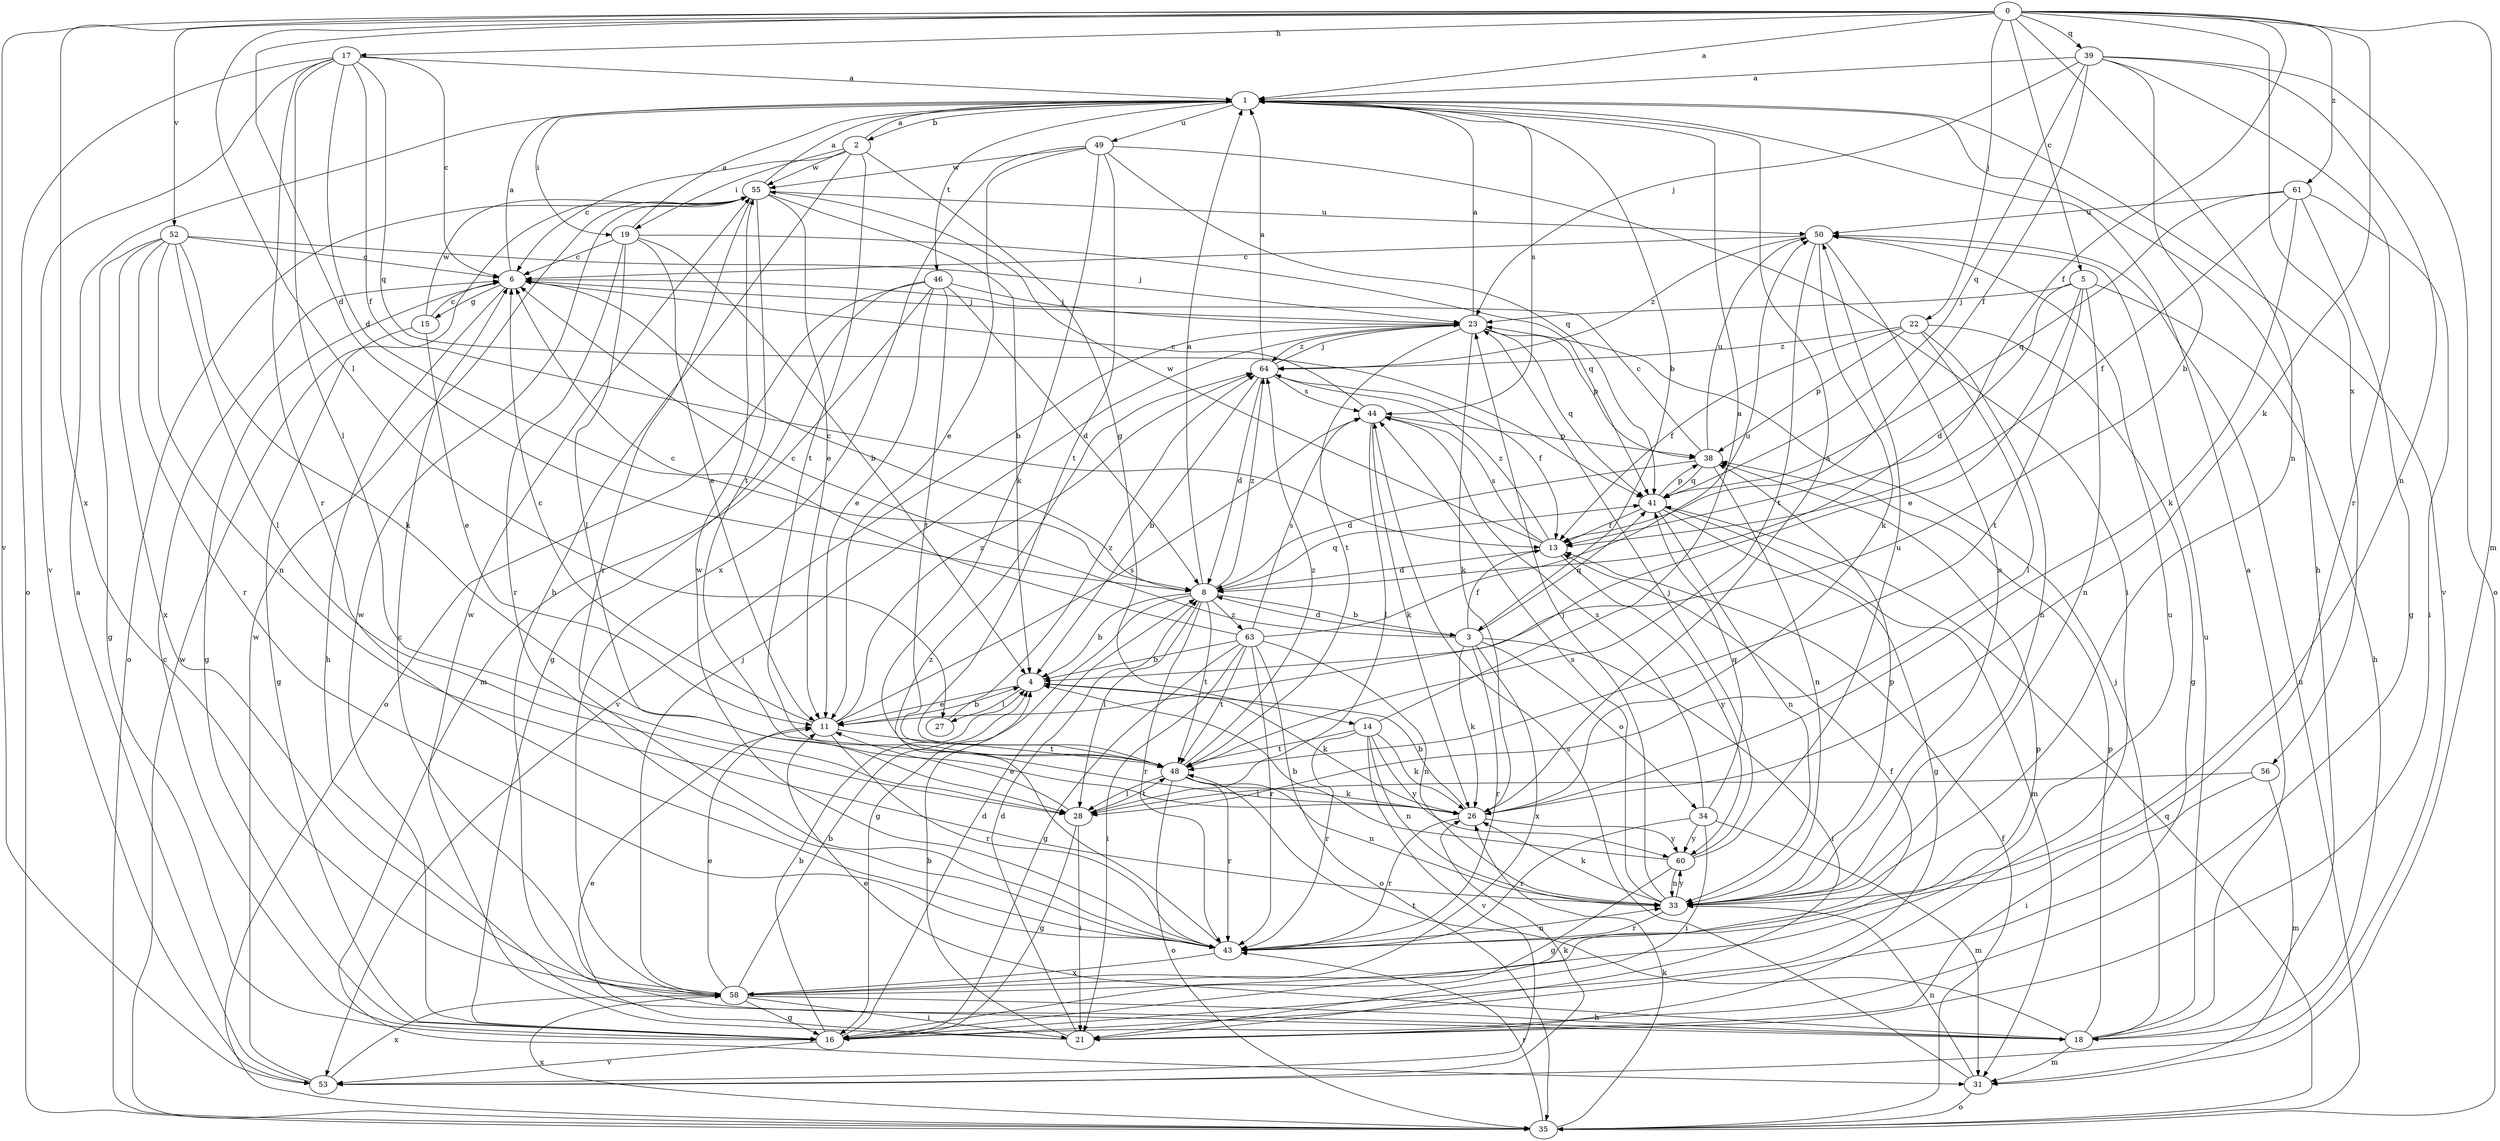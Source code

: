 strict digraph  {
0;
1;
2;
3;
4;
5;
6;
8;
11;
13;
14;
15;
16;
17;
18;
19;
21;
22;
23;
26;
27;
28;
31;
33;
34;
35;
38;
39;
41;
43;
44;
46;
48;
49;
50;
52;
53;
55;
56;
58;
60;
61;
63;
64;
0 -> 1  [label=a];
0 -> 5  [label=c];
0 -> 8  [label=d];
0 -> 13  [label=f];
0 -> 17  [label=h];
0 -> 22  [label=j];
0 -> 26  [label=k];
0 -> 27  [label=l];
0 -> 31  [label=m];
0 -> 33  [label=n];
0 -> 39  [label=q];
0 -> 52  [label=v];
0 -> 53  [label=v];
0 -> 56  [label=x];
0 -> 58  [label=x];
0 -> 61  [label=z];
1 -> 2  [label=b];
1 -> 3  [label=b];
1 -> 18  [label=h];
1 -> 19  [label=i];
1 -> 44  [label=s];
1 -> 46  [label=t];
1 -> 49  [label=u];
1 -> 53  [label=v];
2 -> 1  [label=a];
2 -> 6  [label=c];
2 -> 14  [label=g];
2 -> 18  [label=h];
2 -> 19  [label=i];
2 -> 48  [label=t];
2 -> 55  [label=w];
3 -> 6  [label=c];
3 -> 8  [label=d];
3 -> 13  [label=f];
3 -> 21  [label=i];
3 -> 26  [label=k];
3 -> 34  [label=o];
3 -> 41  [label=q];
3 -> 43  [label=r];
3 -> 58  [label=x];
4 -> 11  [label=e];
4 -> 26  [label=k];
4 -> 27  [label=l];
5 -> 8  [label=d];
5 -> 11  [label=e];
5 -> 18  [label=h];
5 -> 23  [label=j];
5 -> 33  [label=n];
5 -> 48  [label=t];
6 -> 1  [label=a];
6 -> 15  [label=g];
6 -> 16  [label=g];
6 -> 18  [label=h];
6 -> 23  [label=j];
8 -> 1  [label=a];
8 -> 3  [label=b];
8 -> 4  [label=b];
8 -> 6  [label=c];
8 -> 16  [label=g];
8 -> 28  [label=l];
8 -> 41  [label=q];
8 -> 43  [label=r];
8 -> 48  [label=t];
8 -> 63  [label=z];
8 -> 64  [label=z];
11 -> 4  [label=b];
11 -> 6  [label=c];
11 -> 43  [label=r];
11 -> 44  [label=s];
11 -> 48  [label=t];
11 -> 64  [label=z];
13 -> 8  [label=d];
13 -> 44  [label=s];
13 -> 55  [label=w];
13 -> 60  [label=y];
13 -> 64  [label=z];
14 -> 1  [label=a];
14 -> 26  [label=k];
14 -> 33  [label=n];
14 -> 43  [label=r];
14 -> 48  [label=t];
14 -> 53  [label=v];
14 -> 60  [label=y];
15 -> 6  [label=c];
15 -> 11  [label=e];
15 -> 16  [label=g];
15 -> 55  [label=w];
16 -> 4  [label=b];
16 -> 6  [label=c];
16 -> 8  [label=d];
16 -> 38  [label=p];
16 -> 53  [label=v];
16 -> 55  [label=w];
17 -> 1  [label=a];
17 -> 6  [label=c];
17 -> 8  [label=d];
17 -> 13  [label=f];
17 -> 28  [label=l];
17 -> 35  [label=o];
17 -> 41  [label=q];
17 -> 43  [label=r];
17 -> 53  [label=v];
18 -> 1  [label=a];
18 -> 11  [label=e];
18 -> 23  [label=j];
18 -> 31  [label=m];
18 -> 38  [label=p];
18 -> 48  [label=t];
18 -> 50  [label=u];
19 -> 1  [label=a];
19 -> 4  [label=b];
19 -> 6  [label=c];
19 -> 11  [label=e];
19 -> 28  [label=l];
19 -> 41  [label=q];
19 -> 43  [label=r];
21 -> 4  [label=b];
21 -> 8  [label=d];
21 -> 11  [label=e];
21 -> 55  [label=w];
22 -> 13  [label=f];
22 -> 16  [label=g];
22 -> 28  [label=l];
22 -> 33  [label=n];
22 -> 38  [label=p];
22 -> 64  [label=z];
23 -> 1  [label=a];
23 -> 26  [label=k];
23 -> 38  [label=p];
23 -> 41  [label=q];
23 -> 48  [label=t];
23 -> 53  [label=v];
23 -> 64  [label=z];
26 -> 1  [label=a];
26 -> 4  [label=b];
26 -> 43  [label=r];
26 -> 60  [label=y];
27 -> 64  [label=z];
28 -> 11  [label=e];
28 -> 16  [label=g];
28 -> 21  [label=i];
28 -> 48  [label=t];
31 -> 33  [label=n];
31 -> 35  [label=o];
31 -> 44  [label=s];
33 -> 23  [label=j];
33 -> 26  [label=k];
33 -> 38  [label=p];
33 -> 43  [label=r];
33 -> 44  [label=s];
33 -> 60  [label=y];
34 -> 21  [label=i];
34 -> 31  [label=m];
34 -> 41  [label=q];
34 -> 43  [label=r];
34 -> 44  [label=s];
34 -> 60  [label=y];
35 -> 13  [label=f];
35 -> 26  [label=k];
35 -> 41  [label=q];
35 -> 43  [label=r];
35 -> 50  [label=u];
35 -> 55  [label=w];
35 -> 58  [label=x];
38 -> 6  [label=c];
38 -> 8  [label=d];
38 -> 33  [label=n];
38 -> 41  [label=q];
38 -> 50  [label=u];
39 -> 1  [label=a];
39 -> 4  [label=b];
39 -> 13  [label=f];
39 -> 23  [label=j];
39 -> 33  [label=n];
39 -> 35  [label=o];
39 -> 41  [label=q];
39 -> 43  [label=r];
41 -> 13  [label=f];
41 -> 16  [label=g];
41 -> 31  [label=m];
41 -> 33  [label=n];
41 -> 38  [label=p];
43 -> 33  [label=n];
43 -> 55  [label=w];
43 -> 58  [label=x];
43 -> 64  [label=z];
44 -> 6  [label=c];
44 -> 26  [label=k];
44 -> 28  [label=l];
44 -> 38  [label=p];
46 -> 8  [label=d];
46 -> 11  [label=e];
46 -> 16  [label=g];
46 -> 23  [label=j];
46 -> 31  [label=m];
46 -> 35  [label=o];
46 -> 48  [label=t];
48 -> 26  [label=k];
48 -> 28  [label=l];
48 -> 33  [label=n];
48 -> 35  [label=o];
48 -> 43  [label=r];
48 -> 64  [label=z];
49 -> 11  [label=e];
49 -> 21  [label=i];
49 -> 26  [label=k];
49 -> 41  [label=q];
49 -> 48  [label=t];
49 -> 55  [label=w];
49 -> 58  [label=x];
50 -> 6  [label=c];
50 -> 26  [label=k];
50 -> 33  [label=n];
50 -> 48  [label=t];
50 -> 64  [label=z];
52 -> 6  [label=c];
52 -> 16  [label=g];
52 -> 23  [label=j];
52 -> 26  [label=k];
52 -> 28  [label=l];
52 -> 33  [label=n];
52 -> 43  [label=r];
52 -> 58  [label=x];
53 -> 1  [label=a];
53 -> 26  [label=k];
53 -> 55  [label=w];
53 -> 58  [label=x];
55 -> 1  [label=a];
55 -> 4  [label=b];
55 -> 11  [label=e];
55 -> 35  [label=o];
55 -> 43  [label=r];
55 -> 48  [label=t];
55 -> 50  [label=u];
56 -> 21  [label=i];
56 -> 28  [label=l];
56 -> 31  [label=m];
58 -> 4  [label=b];
58 -> 6  [label=c];
58 -> 11  [label=e];
58 -> 13  [label=f];
58 -> 16  [label=g];
58 -> 18  [label=h];
58 -> 21  [label=i];
58 -> 23  [label=j];
58 -> 50  [label=u];
60 -> 4  [label=b];
60 -> 16  [label=g];
60 -> 23  [label=j];
60 -> 33  [label=n];
60 -> 50  [label=u];
61 -> 13  [label=f];
61 -> 16  [label=g];
61 -> 21  [label=i];
61 -> 26  [label=k];
61 -> 41  [label=q];
61 -> 50  [label=u];
63 -> 4  [label=b];
63 -> 6  [label=c];
63 -> 16  [label=g];
63 -> 21  [label=i];
63 -> 33  [label=n];
63 -> 35  [label=o];
63 -> 43  [label=r];
63 -> 44  [label=s];
63 -> 48  [label=t];
63 -> 50  [label=u];
64 -> 1  [label=a];
64 -> 4  [label=b];
64 -> 8  [label=d];
64 -> 13  [label=f];
64 -> 23  [label=j];
64 -> 44  [label=s];
}
